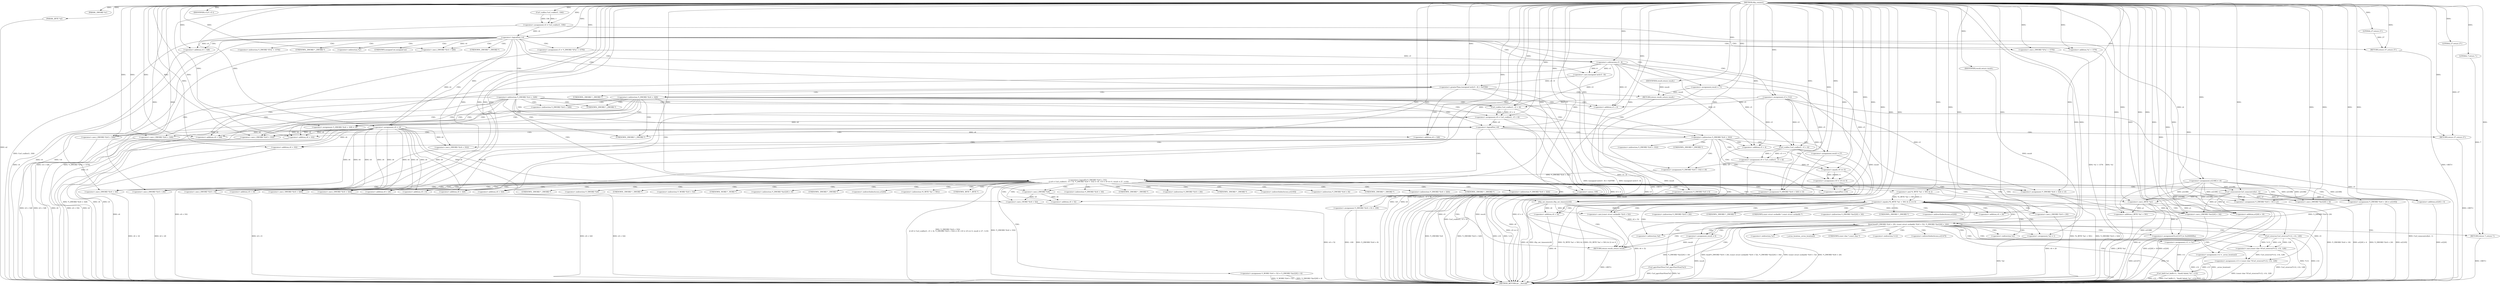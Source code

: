 digraph tftp_connect {  
"1000112" [label = "(METHOD,tftp_connect)" ]
"1000392" [label = "(METHOD_RETURN,int __fastcall)" ]
"1000113" [label = "(PARAM,_DWORD *a1)" ]
"1000114" [label = "(PARAM,_BYTE *a2)" ]
"1000127" [label = "(<operator>.assignment,v4 = Curl_ccalloc(1, 336))" ]
"1000129" [label = "(Curl_ccalloc,Curl_ccalloc(1, 336))" ]
"1000132" [label = "(<operator>.assignment,a1[188] = v4)" ]
"1000138" [label = "(<operator>.logicalNot,!v4)" ]
"1000140" [label = "(RETURN,return 27;,return 27;)" ]
"1000141" [label = "(LITERAL,27,return 27;)" ]
"1000142" [label = "(<operator>.assignment,v5 = *(_DWORD *)(*a1 + 1576))" ]
"1000145" [label = "(<operator>.cast,(_DWORD *)(*a1 + 1576))" ]
"1000147" [label = "(<operator>.addition,*a1 + 1576)" ]
"1000151" [label = "(<operator>.assignment,v6 = v4)" ]
"1000155" [label = "(IDENTIFIER,v5,if ( v5 ))" ]
"1000157" [label = "(<operator>.assignment,result = 71)" ]
"1000161" [label = "(<operator>.greaterThan,(unsigned int)(v5 - 8) > 0xFFB0)" ]
"1000162" [label = "(<operator>.cast,(unsigned int)(v5 - 8))" ]
"1000164" [label = "(<operator>.subtraction,v5 - 8)" ]
"1000168" [label = "(RETURN,return result;,return result;)" ]
"1000169" [label = "(IDENTIFIER,result,return result;)" ]
"1000172" [label = "(<operator>.cast,(_DWORD *)(v6 + 328))" ]
"1000174" [label = "(<operator>.addition,v6 + 328)" ]
"1000180" [label = "(<operator>.assignment,v5 = 512)" ]
"1000185" [label = "(<operator>.cast,(_DWORD *)(v4 + 328))" ]
"1000187" [label = "(<operator>.addition,v4 + 328)" ]
"1000191" [label = "(<operator>.assignment,v8 = Curl_ccalloc(1, v5 + 4))" ]
"1000193" [label = "(Curl_ccalloc,Curl_ccalloc(1, v5 + 4))" ]
"1000195" [label = "(<operator>.addition,v5 + 4)" ]
"1000198" [label = "(<operator>.assignment,*(_DWORD *)(v6 + 328) = v8)" ]
"1000200" [label = "(<operator>.cast,(_DWORD *)(v6 + 328))" ]
"1000202" [label = "(<operator>.addition,v6 + 328)" ]
"1000207" [label = "(<operator>.logicalNot,!v8)" ]
"1000209" [label = "(RETURN,return 27;,return 27;)" ]
"1000210" [label = "(LITERAL,27,return 27;)" ]
"1000213" [label = "(<operator>.logicalOr,*(_DWORD *)(v6 + 332)\n    || (v9 = Curl_ccalloc(1, v5 + 4), *(_DWORD *)(v6 + 332) = v9, v10 = v9 == 0, result = 27, !v10))" ]
"1000215" [label = "(<operator>.cast,(_DWORD *)(v6 + 332))" ]
"1000217" [label = "(<operator>.addition,v6 + 332)" ]
"1000221" [label = "(<operator>.assignment,v9 = Curl_ccalloc(1, v5 + 4))" ]
"1000223" [label = "(Curl_ccalloc,Curl_ccalloc(1, v5 + 4))" ]
"1000225" [label = "(<operator>.addition,v5 + 4)" ]
"1000229" [label = "(<operator>.assignment,*(_DWORD *)(v6 + 332) = v9)" ]
"1000231" [label = "(<operator>.cast,(_DWORD *)(v6 + 332))" ]
"1000233" [label = "(<operator>.addition,v6 + 332)" ]
"1000238" [label = "(<operator>.assignment,v10 = v9 == 0)" ]
"1000240" [label = "(<operator>.equals,v9 == 0)" ]
"1000244" [label = "(<operator>.assignment,result = 27)" ]
"1000247" [label = "(<operator>.logicalNot,!v10)" ]
"1000250" [label = "(Curl_conncontrol,Curl_conncontrol(a1, 1))" ]
"1000253" [label = "(<operator>.assignment,*(_DWORD *)(v6 + 16) = a1)" ]
"1000255" [label = "(<operator>.cast,(_DWORD *)(v6 + 16))" ]
"1000257" [label = "(<operator>.addition,v6 + 16)" ]
"1000261" [label = "(<operator>.assignment,*(_DWORD *)(v6 + 20) = a1[105])" ]
"1000263" [label = "(<operator>.cast,(_DWORD *)(v6 + 20))" ]
"1000265" [label = "(<operator>.addition,v6 + 20)" ]
"1000271" [label = "(<operator>.assignment,*(_DWORD *)(v6 + 8) = -100)" ]
"1000273" [label = "(<operator>.cast,(_DWORD *)(v6 + 8))" ]
"1000275" [label = "(<operator>.addition,v6 + 8)" ]
"1000278" [label = "(<operator>.minus,-100)" ]
"1000280" [label = "(<operator>.assignment,*(_DWORD *)(v6 + 320) = v5)" ]
"1000282" [label = "(<operator>.cast,(_DWORD *)(v6 + 320))" ]
"1000284" [label = "(<operator>.addition,v6 + 320)" ]
"1000288" [label = "(<operator>.assignment,*(_DWORD *)(v6 + 324) = v5)" ]
"1000290" [label = "(<operator>.cast,(_DWORD *)(v6 + 324))" ]
"1000292" [label = "(<operator>.addition,v6 + 324)" ]
"1000296" [label = "(<operator>.assignment,*(_DWORD *)v6 = 0)" ]
"1000298" [label = "(<operator>.cast,(_DWORD *)v6)" ]
"1000302" [label = "(<operator>.assignment,*(_WORD *)(v6 + 52) = *(_DWORD *)(a1[20] + 4))" ]
"1000304" [label = "(<operator>.cast,(_WORD *)(v6 + 52))" ]
"1000306" [label = "(<operator>.addition,v6 + 52)" ]
"1000310" [label = "(<operator>.cast,(_DWORD *)(a1[20] + 4))" ]
"1000312" [label = "(<operator>.addition,a1[20] + 4)" ]
"1000317" [label = "(tftp_set_timeouts,tftp_set_timeouts(v6))" ]
"1000320" [label = "(<operator>.equals,(*((_BYTE *)a1 + 591) & 2) == 0)" ]
"1000321" [label = "(<operator>.and,*((_BYTE *)a1 + 591) & 2)" ]
"1000323" [label = "(<operator>.addition,(_BYTE *)a1 + 591)" ]
"1000324" [label = "(<operator>.cast,(_BYTE *)a1)" ]
"1000332" [label = "(bind,bind(*(_DWORD *)(v6 + 20), (const struct sockaddr *)(v6 + 52), *(_DWORD *)(a1[20] + 16)))" ]
"1000334" [label = "(<operator>.cast,(_DWORD *)(v6 + 20))" ]
"1000336" [label = "(<operator>.addition,v6 + 20)" ]
"1000339" [label = "(<operator>.cast,(const struct sockaddr *)(v6 + 52))" ]
"1000341" [label = "(<operator>.addition,v6 + 52)" ]
"1000345" [label = "(<operator>.cast,(_DWORD *)(a1[20] + 16))" ]
"1000347" [label = "(<operator>.addition,a1[20] + 16)" ]
"1000353" [label = "(<operator>.assignment,v11 = *a1)" ]
"1000357" [label = "(<operator>.assignment,v12 = _errno_location())" ]
"1000360" [label = "(<operator>.assignment,v13 = (const char *)Curl_strerror(*v12, v14, 128))" ]
"1000362" [label = "(<operator>.cast,(const char *)Curl_strerror(*v12, v14, 128))" ]
"1000364" [label = "(Curl_strerror,Curl_strerror(*v12, v14, 128))" ]
"1000369" [label = "(Curl_failf,Curl_failf(v11, \"bind() failed; %s\", v13))" ]
"1000373" [label = "(RETURN,return 7;,return 7;)" ]
"1000374" [label = "(LITERAL,7,return 7;)" ]
"1000375" [label = "(<operators>.assignmentOr,a1[147] |= 0x2000000u)" ]
"1000380" [label = "(Curl_pgrsStartNow,Curl_pgrsStartNow(*a1))" ]
"1000383" [label = "(<operator>.assignment,result = 0)" ]
"1000386" [label = "(<operator>.assignment,*a2 = 1)" ]
"1000390" [label = "(RETURN,return result;,return result;)" ]
"1000391" [label = "(IDENTIFIER,result,return result;)" ]
"1000144" [label = "(<operator>.indirection,*(_DWORD *)(*a1 + 1576))" ]
"1000146" [label = "(UNKNOWN,_DWORD *,_DWORD *)" ]
"1000148" [label = "(<operator>.indirection,*a1)" ]
"1000163" [label = "(UNKNOWN,unsigned int,unsigned int)" ]
"1000171" [label = "(<operator>.indirection,*(_DWORD *)(v6 + 328))" ]
"1000173" [label = "(UNKNOWN,_DWORD *,_DWORD *)" ]
"1000184" [label = "(<operator>.indirection,*(_DWORD *)(v4 + 328))" ]
"1000186" [label = "(UNKNOWN,_DWORD *,_DWORD *)" ]
"1000199" [label = "(<operator>.indirection,*(_DWORD *)(v6 + 328))" ]
"1000201" [label = "(UNKNOWN,_DWORD *,_DWORD *)" ]
"1000214" [label = "(<operator>.indirection,*(_DWORD *)(v6 + 332))" ]
"1000216" [label = "(UNKNOWN,_DWORD *,_DWORD *)" ]
"1000230" [label = "(<operator>.indirection,*(_DWORD *)(v6 + 332))" ]
"1000232" [label = "(UNKNOWN,_DWORD *,_DWORD *)" ]
"1000254" [label = "(<operator>.indirection,*(_DWORD *)(v6 + 16))" ]
"1000256" [label = "(UNKNOWN,_DWORD *,_DWORD *)" ]
"1000262" [label = "(<operator>.indirection,*(_DWORD *)(v6 + 20))" ]
"1000264" [label = "(UNKNOWN,_DWORD *,_DWORD *)" ]
"1000268" [label = "(<operator>.indirectIndexAccess,a1[105])" ]
"1000272" [label = "(<operator>.indirection,*(_DWORD *)(v6 + 8))" ]
"1000274" [label = "(UNKNOWN,_DWORD *,_DWORD *)" ]
"1000281" [label = "(<operator>.indirection,*(_DWORD *)(v6 + 320))" ]
"1000283" [label = "(UNKNOWN,_DWORD *,_DWORD *)" ]
"1000289" [label = "(<operator>.indirection,*(_DWORD *)(v6 + 324))" ]
"1000291" [label = "(UNKNOWN,_DWORD *,_DWORD *)" ]
"1000297" [label = "(<operator>.indirection,*(_DWORD *)v6)" ]
"1000299" [label = "(UNKNOWN,_DWORD *,_DWORD *)" ]
"1000303" [label = "(<operator>.indirection,*(_WORD *)(v6 + 52))" ]
"1000305" [label = "(UNKNOWN,_WORD *,_WORD *)" ]
"1000309" [label = "(<operator>.indirection,*(_DWORD *)(a1[20] + 4))" ]
"1000311" [label = "(UNKNOWN,_DWORD *,_DWORD *)" ]
"1000313" [label = "(<operator>.indirectIndexAccess,a1[20])" ]
"1000322" [label = "(<operator>.indirection,*((_BYTE *)a1 + 591))" ]
"1000325" [label = "(UNKNOWN,_BYTE *,_BYTE *)" ]
"1000333" [label = "(<operator>.indirection,*(_DWORD *)(v6 + 20))" ]
"1000335" [label = "(UNKNOWN,_DWORD *,_DWORD *)" ]
"1000340" [label = "(UNKNOWN,const struct sockaddr *,const struct sockaddr *)" ]
"1000344" [label = "(<operator>.indirection,*(_DWORD *)(a1[20] + 16))" ]
"1000346" [label = "(UNKNOWN,_DWORD *,_DWORD *)" ]
"1000348" [label = "(<operator>.indirectIndexAccess,a1[20])" ]
"1000355" [label = "(<operator>.indirection,*a1)" ]
"1000359" [label = "(_errno_location,_errno_location())" ]
"1000363" [label = "(UNKNOWN,const char *,const char *)" ]
"1000365" [label = "(<operator>.indirection,*v12)" ]
"1000376" [label = "(<operator>.indirectIndexAccess,a1[147])" ]
"1000381" [label = "(<operator>.indirection,*a1)" ]
"1000387" [label = "(<operator>.indirection,*a2)" ]
  "1000209" -> "1000392"  [ label = "DDG: <RET>"] 
  "1000373" -> "1000392"  [ label = "DDG: <RET>"] 
  "1000280" -> "1000392"  [ label = "DDG: *(_DWORD *)(v6 + 320)"] 
  "1000288" -> "1000392"  [ label = "DDG: *(_DWORD *)(v6 + 324)"] 
  "1000180" -> "1000392"  [ label = "DDG: v5"] 
  "1000162" -> "1000392"  [ label = "DDG: v5 - 8"] 
  "1000142" -> "1000392"  [ label = "DDG: *(_DWORD *)(*a1 + 1576)"] 
  "1000161" -> "1000392"  [ label = "DDG: (unsigned int)(v5 - 8) > 0xFFB0"] 
  "1000217" -> "1000392"  [ label = "DDG: v6"] 
  "1000341" -> "1000392"  [ label = "DDG: v6"] 
  "1000288" -> "1000392"  [ label = "DDG: v5"] 
  "1000347" -> "1000392"  [ label = "DDG: a1[20]"] 
  "1000321" -> "1000392"  [ label = "DDG: *((_BYTE *)a1 + 591)"] 
  "1000198" -> "1000392"  [ label = "DDG: *(_DWORD *)(v6 + 328)"] 
  "1000202" -> "1000392"  [ label = "DDG: v6"] 
  "1000138" -> "1000392"  [ label = "DDG: v4"] 
  "1000221" -> "1000392"  [ label = "DDG: Curl_ccalloc(1, v5 + 4)"] 
  "1000332" -> "1000392"  [ label = "DDG: *(_DWORD *)(a1[20] + 16)"] 
  "1000172" -> "1000392"  [ label = "DDG: v6 + 328"] 
  "1000320" -> "1000392"  [ label = "DDG: *((_BYTE *)a1 + 591) & 2"] 
  "1000231" -> "1000392"  [ label = "DDG: v6 + 332"] 
  "1000263" -> "1000392"  [ label = "DDG: v6 + 20"] 
  "1000213" -> "1000392"  [ label = "DDG: *(_DWORD *)(v6 + 332)\n    || (v9 = Curl_ccalloc(1, v5 + 4), *(_DWORD *)(v6 + 332) = v9, v10 = v9 == 0, result = 27, !v10)"] 
  "1000362" -> "1000392"  [ label = "DDG: Curl_strerror(*v12, v14, 128)"] 
  "1000312" -> "1000392"  [ label = "DDG: a1[20]"] 
  "1000215" -> "1000392"  [ label = "DDG: v6 + 332"] 
  "1000369" -> "1000392"  [ label = "DDG: Curl_failf(v11, \"bind() failed; %s\", v13)"] 
  "1000380" -> "1000392"  [ label = "DDG: Curl_pgrsStartNow(*a1)"] 
  "1000151" -> "1000392"  [ label = "DDG: v6"] 
  "1000233" -> "1000392"  [ label = "DDG: v6"] 
  "1000353" -> "1000392"  [ label = "DDG: *a1"] 
  "1000375" -> "1000392"  [ label = "DDG: a1[147]"] 
  "1000271" -> "1000392"  [ label = "DDG: *(_DWORD *)(v6 + 8)"] 
  "1000320" -> "1000392"  [ label = "DDG: (*((_BYTE *)a1 + 591) & 2) == 0"] 
  "1000383" -> "1000392"  [ label = "DDG: result"] 
  "1000369" -> "1000392"  [ label = "DDG: v11"] 
  "1000213" -> "1000392"  [ label = "DDG: *(_DWORD *)(v6 + 332)"] 
  "1000151" -> "1000392"  [ label = "DDG: v4"] 
  "1000225" -> "1000392"  [ label = "DDG: v5"] 
  "1000240" -> "1000392"  [ label = "DDG: v9"] 
  "1000339" -> "1000392"  [ label = "DDG: v6 + 52"] 
  "1000250" -> "1000392"  [ label = "DDG: Curl_conncontrol(a1, 1)"] 
  "1000261" -> "1000392"  [ label = "DDG: a1[105]"] 
  "1000386" -> "1000392"  [ label = "DDG: *a2"] 
  "1000132" -> "1000392"  [ label = "DDG: a1[188]"] 
  "1000364" -> "1000392"  [ label = "DDG: *v12"] 
  "1000290" -> "1000392"  [ label = "DDG: v6 + 324"] 
  "1000147" -> "1000392"  [ label = "DDG: *a1"] 
  "1000145" -> "1000392"  [ label = "DDG: *a1 + 1576"] 
  "1000157" -> "1000392"  [ label = "DDG: result"] 
  "1000247" -> "1000392"  [ label = "DDG: !v10"] 
  "1000364" -> "1000392"  [ label = "DDG: v14"] 
  "1000138" -> "1000392"  [ label = "DDG: !v4"] 
  "1000207" -> "1000392"  [ label = "DDG: !v8"] 
  "1000357" -> "1000392"  [ label = "DDG: _errno_location()"] 
  "1000191" -> "1000392"  [ label = "DDG: Curl_ccalloc(1, v5 + 4)"] 
  "1000273" -> "1000392"  [ label = "DDG: v6 + 8"] 
  "1000247" -> "1000392"  [ label = "DDG: v10"] 
  "1000223" -> "1000392"  [ label = "DDG: v5 + 4"] 
  "1000302" -> "1000392"  [ label = "DDG: *(_WORD *)(v6 + 52)"] 
  "1000369" -> "1000392"  [ label = "DDG: v13"] 
  "1000317" -> "1000392"  [ label = "DDG: tftp_set_timeouts(v6)"] 
  "1000332" -> "1000392"  [ label = "DDG: bind(*(_DWORD *)(v6 + 20), (const struct sockaddr *)(v6 + 52), *(_DWORD *)(a1[20] + 16))"] 
  "1000255" -> "1000392"  [ label = "DDG: v6 + 16"] 
  "1000187" -> "1000392"  [ label = "DDG: v4"] 
  "1000207" -> "1000392"  [ label = "DDG: v8"] 
  "1000304" -> "1000392"  [ label = "DDG: v6 + 52"] 
  "1000334" -> "1000392"  [ label = "DDG: v6 + 20"] 
  "1000185" -> "1000392"  [ label = "DDG: v4 + 328"] 
  "1000114" -> "1000392"  [ label = "DDG: a2"] 
  "1000195" -> "1000392"  [ label = "DDG: v5"] 
  "1000332" -> "1000392"  [ label = "DDG: (const struct sockaddr *)(v6 + 52)"] 
  "1000345" -> "1000392"  [ label = "DDG: a1[20] + 16"] 
  "1000271" -> "1000392"  [ label = "DDG: -100"] 
  "1000127" -> "1000392"  [ label = "DDG: Curl_ccalloc(1, 336)"] 
  "1000282" -> "1000392"  [ label = "DDG: v6 + 320"] 
  "1000253" -> "1000392"  [ label = "DDG: *(_DWORD *)(v6 + 16)"] 
  "1000302" -> "1000392"  [ label = "DDG: *(_DWORD *)(a1[20] + 4)"] 
  "1000193" -> "1000392"  [ label = "DDG: v5 + 4"] 
  "1000317" -> "1000392"  [ label = "DDG: v6"] 
  "1000261" -> "1000392"  [ label = "DDG: *(_DWORD *)(v6 + 20)"] 
  "1000324" -> "1000392"  [ label = "DDG: a1"] 
  "1000200" -> "1000392"  [ label = "DDG: v6 + 328"] 
  "1000296" -> "1000392"  [ label = "DDG: *(_DWORD *)v6"] 
  "1000380" -> "1000392"  [ label = "DDG: *a1"] 
  "1000238" -> "1000392"  [ label = "DDG: v9 == 0"] 
  "1000323" -> "1000392"  [ label = "DDG: (_BYTE *)a1"] 
  "1000244" -> "1000392"  [ label = "DDG: result"] 
  "1000357" -> "1000392"  [ label = "DDG: v12"] 
  "1000310" -> "1000392"  [ label = "DDG: a1[20] + 4"] 
  "1000360" -> "1000392"  [ label = "DDG: (const char *)Curl_strerror(*v12, v14, 128)"] 
  "1000164" -> "1000392"  [ label = "DDG: v5"] 
  "1000161" -> "1000392"  [ label = "DDG: (unsigned int)(v5 - 8)"] 
  "1000332" -> "1000392"  [ label = "DDG: *(_DWORD *)(v6 + 20)"] 
  "1000390" -> "1000392"  [ label = "DDG: <RET>"] 
  "1000140" -> "1000392"  [ label = "DDG: <RET>"] 
  "1000168" -> "1000392"  [ label = "DDG: <RET>"] 
  "1000112" -> "1000113"  [ label = "DDG: "] 
  "1000112" -> "1000114"  [ label = "DDG: "] 
  "1000129" -> "1000127"  [ label = "DDG: 1"] 
  "1000129" -> "1000127"  [ label = "DDG: 336"] 
  "1000112" -> "1000127"  [ label = "DDG: "] 
  "1000112" -> "1000129"  [ label = "DDG: "] 
  "1000127" -> "1000132"  [ label = "DDG: v4"] 
  "1000112" -> "1000132"  [ label = "DDG: "] 
  "1000112" -> "1000138"  [ label = "DDG: "] 
  "1000127" -> "1000138"  [ label = "DDG: v4"] 
  "1000141" -> "1000140"  [ label = "DDG: 27"] 
  "1000112" -> "1000140"  [ label = "DDG: "] 
  "1000112" -> "1000141"  [ label = "DDG: "] 
  "1000112" -> "1000142"  [ label = "DDG: "] 
  "1000112" -> "1000145"  [ label = "DDG: "] 
  "1000112" -> "1000147"  [ label = "DDG: "] 
  "1000138" -> "1000151"  [ label = "DDG: v4"] 
  "1000112" -> "1000151"  [ label = "DDG: "] 
  "1000112" -> "1000155"  [ label = "DDG: "] 
  "1000112" -> "1000157"  [ label = "DDG: "] 
  "1000162" -> "1000161"  [ label = "DDG: v5 - 8"] 
  "1000164" -> "1000162"  [ label = "DDG: v5"] 
  "1000164" -> "1000162"  [ label = "DDG: 8"] 
  "1000142" -> "1000164"  [ label = "DDG: v5"] 
  "1000112" -> "1000164"  [ label = "DDG: "] 
  "1000112" -> "1000161"  [ label = "DDG: "] 
  "1000169" -> "1000168"  [ label = "DDG: result"] 
  "1000157" -> "1000168"  [ label = "DDG: result"] 
  "1000112" -> "1000169"  [ label = "DDG: "] 
  "1000151" -> "1000172"  [ label = "DDG: v6"] 
  "1000112" -> "1000172"  [ label = "DDG: "] 
  "1000151" -> "1000174"  [ label = "DDG: v6"] 
  "1000112" -> "1000174"  [ label = "DDG: "] 
  "1000112" -> "1000180"  [ label = "DDG: "] 
  "1000112" -> "1000185"  [ label = "DDG: "] 
  "1000138" -> "1000185"  [ label = "DDG: v4"] 
  "1000112" -> "1000187"  [ label = "DDG: "] 
  "1000138" -> "1000187"  [ label = "DDG: v4"] 
  "1000193" -> "1000191"  [ label = "DDG: 1"] 
  "1000193" -> "1000191"  [ label = "DDG: v5 + 4"] 
  "1000112" -> "1000191"  [ label = "DDG: "] 
  "1000112" -> "1000193"  [ label = "DDG: "] 
  "1000180" -> "1000193"  [ label = "DDG: v5"] 
  "1000164" -> "1000193"  [ label = "DDG: v5"] 
  "1000180" -> "1000195"  [ label = "DDG: v5"] 
  "1000164" -> "1000195"  [ label = "DDG: v5"] 
  "1000112" -> "1000195"  [ label = "DDG: "] 
  "1000191" -> "1000198"  [ label = "DDG: v8"] 
  "1000112" -> "1000198"  [ label = "DDG: "] 
  "1000151" -> "1000200"  [ label = "DDG: v6"] 
  "1000112" -> "1000200"  [ label = "DDG: "] 
  "1000151" -> "1000202"  [ label = "DDG: v6"] 
  "1000112" -> "1000202"  [ label = "DDG: "] 
  "1000112" -> "1000207"  [ label = "DDG: "] 
  "1000191" -> "1000207"  [ label = "DDG: v8"] 
  "1000210" -> "1000209"  [ label = "DDG: 27"] 
  "1000112" -> "1000209"  [ label = "DDG: "] 
  "1000112" -> "1000210"  [ label = "DDG: "] 
  "1000229" -> "1000213"  [ label = "DDG: *(_DWORD *)(v6 + 332)"] 
  "1000151" -> "1000215"  [ label = "DDG: v6"] 
  "1000112" -> "1000215"  [ label = "DDG: "] 
  "1000151" -> "1000217"  [ label = "DDG: v6"] 
  "1000112" -> "1000217"  [ label = "DDG: "] 
  "1000223" -> "1000221"  [ label = "DDG: 1"] 
  "1000223" -> "1000221"  [ label = "DDG: v5 + 4"] 
  "1000112" -> "1000221"  [ label = "DDG: "] 
  "1000112" -> "1000223"  [ label = "DDG: "] 
  "1000180" -> "1000223"  [ label = "DDG: v5"] 
  "1000164" -> "1000223"  [ label = "DDG: v5"] 
  "1000180" -> "1000225"  [ label = "DDG: v5"] 
  "1000164" -> "1000225"  [ label = "DDG: v5"] 
  "1000112" -> "1000225"  [ label = "DDG: "] 
  "1000221" -> "1000229"  [ label = "DDG: v9"] 
  "1000112" -> "1000229"  [ label = "DDG: "] 
  "1000112" -> "1000231"  [ label = "DDG: "] 
  "1000151" -> "1000231"  [ label = "DDG: v6"] 
  "1000112" -> "1000233"  [ label = "DDG: "] 
  "1000151" -> "1000233"  [ label = "DDG: v6"] 
  "1000240" -> "1000238"  [ label = "DDG: v9"] 
  "1000240" -> "1000238"  [ label = "DDG: 0"] 
  "1000112" -> "1000238"  [ label = "DDG: "] 
  "1000112" -> "1000240"  [ label = "DDG: "] 
  "1000221" -> "1000240"  [ label = "DDG: v9"] 
  "1000112" -> "1000244"  [ label = "DDG: "] 
  "1000238" -> "1000247"  [ label = "DDG: v10"] 
  "1000112" -> "1000247"  [ label = "DDG: "] 
  "1000132" -> "1000250"  [ label = "DDG: a1[188]"] 
  "1000112" -> "1000250"  [ label = "DDG: "] 
  "1000132" -> "1000253"  [ label = "DDG: a1[188]"] 
  "1000250" -> "1000253"  [ label = "DDG: a1"] 
  "1000112" -> "1000253"  [ label = "DDG: "] 
  "1000112" -> "1000255"  [ label = "DDG: "] 
  "1000151" -> "1000255"  [ label = "DDG: v6"] 
  "1000112" -> "1000257"  [ label = "DDG: "] 
  "1000151" -> "1000257"  [ label = "DDG: v6"] 
  "1000132" -> "1000261"  [ label = "DDG: a1[188]"] 
  "1000250" -> "1000261"  [ label = "DDG: a1"] 
  "1000112" -> "1000261"  [ label = "DDG: "] 
  "1000112" -> "1000263"  [ label = "DDG: "] 
  "1000151" -> "1000263"  [ label = "DDG: v6"] 
  "1000112" -> "1000265"  [ label = "DDG: "] 
  "1000151" -> "1000265"  [ label = "DDG: v6"] 
  "1000278" -> "1000271"  [ label = "DDG: 100"] 
  "1000112" -> "1000273"  [ label = "DDG: "] 
  "1000151" -> "1000273"  [ label = "DDG: v6"] 
  "1000112" -> "1000275"  [ label = "DDG: "] 
  "1000151" -> "1000275"  [ label = "DDG: v6"] 
  "1000112" -> "1000278"  [ label = "DDG: "] 
  "1000180" -> "1000280"  [ label = "DDG: v5"] 
  "1000164" -> "1000280"  [ label = "DDG: v5"] 
  "1000112" -> "1000280"  [ label = "DDG: "] 
  "1000112" -> "1000282"  [ label = "DDG: "] 
  "1000151" -> "1000282"  [ label = "DDG: v6"] 
  "1000112" -> "1000284"  [ label = "DDG: "] 
  "1000151" -> "1000284"  [ label = "DDG: v6"] 
  "1000112" -> "1000288"  [ label = "DDG: "] 
  "1000180" -> "1000288"  [ label = "DDG: v5"] 
  "1000164" -> "1000288"  [ label = "DDG: v5"] 
  "1000112" -> "1000290"  [ label = "DDG: "] 
  "1000151" -> "1000290"  [ label = "DDG: v6"] 
  "1000112" -> "1000292"  [ label = "DDG: "] 
  "1000151" -> "1000292"  [ label = "DDG: v6"] 
  "1000112" -> "1000296"  [ label = "DDG: "] 
  "1000112" -> "1000298"  [ label = "DDG: "] 
  "1000151" -> "1000298"  [ label = "DDG: v6"] 
  "1000298" -> "1000304"  [ label = "DDG: v6"] 
  "1000112" -> "1000304"  [ label = "DDG: "] 
  "1000298" -> "1000306"  [ label = "DDG: v6"] 
  "1000112" -> "1000306"  [ label = "DDG: "] 
  "1000132" -> "1000310"  [ label = "DDG: a1[188]"] 
  "1000250" -> "1000310"  [ label = "DDG: a1"] 
  "1000112" -> "1000310"  [ label = "DDG: "] 
  "1000132" -> "1000312"  [ label = "DDG: a1[188]"] 
  "1000250" -> "1000312"  [ label = "DDG: a1"] 
  "1000112" -> "1000312"  [ label = "DDG: "] 
  "1000112" -> "1000317"  [ label = "DDG: "] 
  "1000298" -> "1000317"  [ label = "DDG: v6"] 
  "1000321" -> "1000320"  [ label = "DDG: *((_BYTE *)a1 + 591)"] 
  "1000321" -> "1000320"  [ label = "DDG: 2"] 
  "1000324" -> "1000323"  [ label = "DDG: a1"] 
  "1000132" -> "1000324"  [ label = "DDG: a1[188]"] 
  "1000112" -> "1000324"  [ label = "DDG: "] 
  "1000250" -> "1000324"  [ label = "DDG: a1"] 
  "1000112" -> "1000323"  [ label = "DDG: "] 
  "1000112" -> "1000321"  [ label = "DDG: "] 
  "1000112" -> "1000320"  [ label = "DDG: "] 
  "1000261" -> "1000332"  [ label = "DDG: *(_DWORD *)(v6 + 20)"] 
  "1000317" -> "1000334"  [ label = "DDG: v6"] 
  "1000112" -> "1000334"  [ label = "DDG: "] 
  "1000317" -> "1000336"  [ label = "DDG: v6"] 
  "1000112" -> "1000336"  [ label = "DDG: "] 
  "1000339" -> "1000332"  [ label = "DDG: v6 + 52"] 
  "1000112" -> "1000339"  [ label = "DDG: "] 
  "1000317" -> "1000339"  [ label = "DDG: v6"] 
  "1000112" -> "1000341"  [ label = "DDG: "] 
  "1000317" -> "1000341"  [ label = "DDG: v6"] 
  "1000324" -> "1000345"  [ label = "DDG: a1"] 
  "1000132" -> "1000345"  [ label = "DDG: a1[188]"] 
  "1000250" -> "1000345"  [ label = "DDG: a1"] 
  "1000112" -> "1000345"  [ label = "DDG: "] 
  "1000324" -> "1000347"  [ label = "DDG: a1"] 
  "1000132" -> "1000347"  [ label = "DDG: a1[188]"] 
  "1000250" -> "1000347"  [ label = "DDG: a1"] 
  "1000112" -> "1000347"  [ label = "DDG: "] 
  "1000112" -> "1000353"  [ label = "DDG: "] 
  "1000112" -> "1000357"  [ label = "DDG: "] 
  "1000362" -> "1000360"  [ label = "DDG: Curl_strerror(*v12, v14, 128)"] 
  "1000112" -> "1000360"  [ label = "DDG: "] 
  "1000364" -> "1000362"  [ label = "DDG: *v12"] 
  "1000364" -> "1000362"  [ label = "DDG: v14"] 
  "1000364" -> "1000362"  [ label = "DDG: 128"] 
  "1000112" -> "1000364"  [ label = "DDG: "] 
  "1000353" -> "1000369"  [ label = "DDG: v11"] 
  "1000112" -> "1000369"  [ label = "DDG: "] 
  "1000360" -> "1000369"  [ label = "DDG: v13"] 
  "1000374" -> "1000373"  [ label = "DDG: 7"] 
  "1000112" -> "1000373"  [ label = "DDG: "] 
  "1000112" -> "1000374"  [ label = "DDG: "] 
  "1000112" -> "1000375"  [ label = "DDG: "] 
  "1000324" -> "1000375"  [ label = "DDG: a1"] 
  "1000112" -> "1000383"  [ label = "DDG: "] 
  "1000112" -> "1000386"  [ label = "DDG: "] 
  "1000391" -> "1000390"  [ label = "DDG: result"] 
  "1000383" -> "1000390"  [ label = "DDG: result"] 
  "1000157" -> "1000390"  [ label = "DDG: result"] 
  "1000244" -> "1000390"  [ label = "DDG: result"] 
  "1000112" -> "1000391"  [ label = "DDG: "] 
  "1000138" -> "1000144"  [ label = "CDG: "] 
  "1000138" -> "1000142"  [ label = "CDG: "] 
  "1000138" -> "1000140"  [ label = "CDG: "] 
  "1000138" -> "1000151"  [ label = "CDG: "] 
  "1000138" -> "1000148"  [ label = "CDG: "] 
  "1000138" -> "1000147"  [ label = "CDG: "] 
  "1000138" -> "1000146"  [ label = "CDG: "] 
  "1000138" -> "1000145"  [ label = "CDG: "] 
  "1000138" -> "1000157"  [ label = "CDG: "] 
  "1000138" -> "1000164"  [ label = "CDG: "] 
  "1000138" -> "1000163"  [ label = "CDG: "] 
  "1000138" -> "1000162"  [ label = "CDG: "] 
  "1000138" -> "1000161"  [ label = "CDG: "] 
  "1000138" -> "1000187"  [ label = "CDG: "] 
  "1000138" -> "1000186"  [ label = "CDG: "] 
  "1000138" -> "1000185"  [ label = "CDG: "] 
  "1000138" -> "1000184"  [ label = "CDG: "] 
  "1000138" -> "1000180"  [ label = "CDG: "] 
  "1000161" -> "1000174"  [ label = "CDG: "] 
  "1000161" -> "1000173"  [ label = "CDG: "] 
  "1000161" -> "1000172"  [ label = "CDG: "] 
  "1000161" -> "1000171"  [ label = "CDG: "] 
  "1000161" -> "1000168"  [ label = "CDG: "] 
  "1000171" -> "1000191"  [ label = "CDG: "] 
  "1000171" -> "1000207"  [ label = "CDG: "] 
  "1000171" -> "1000202"  [ label = "CDG: "] 
  "1000171" -> "1000201"  [ label = "CDG: "] 
  "1000171" -> "1000200"  [ label = "CDG: "] 
  "1000171" -> "1000199"  [ label = "CDG: "] 
  "1000171" -> "1000198"  [ label = "CDG: "] 
  "1000171" -> "1000195"  [ label = "CDG: "] 
  "1000171" -> "1000193"  [ label = "CDG: "] 
  "1000171" -> "1000217"  [ label = "CDG: "] 
  "1000171" -> "1000216"  [ label = "CDG: "] 
  "1000171" -> "1000215"  [ label = "CDG: "] 
  "1000171" -> "1000214"  [ label = "CDG: "] 
  "1000171" -> "1000213"  [ label = "CDG: "] 
  "1000184" -> "1000191"  [ label = "CDG: "] 
  "1000184" -> "1000207"  [ label = "CDG: "] 
  "1000184" -> "1000202"  [ label = "CDG: "] 
  "1000184" -> "1000201"  [ label = "CDG: "] 
  "1000184" -> "1000200"  [ label = "CDG: "] 
  "1000184" -> "1000199"  [ label = "CDG: "] 
  "1000184" -> "1000198"  [ label = "CDG: "] 
  "1000184" -> "1000195"  [ label = "CDG: "] 
  "1000184" -> "1000193"  [ label = "CDG: "] 
  "1000184" -> "1000217"  [ label = "CDG: "] 
  "1000184" -> "1000216"  [ label = "CDG: "] 
  "1000184" -> "1000215"  [ label = "CDG: "] 
  "1000184" -> "1000214"  [ label = "CDG: "] 
  "1000184" -> "1000213"  [ label = "CDG: "] 
  "1000207" -> "1000217"  [ label = "CDG: "] 
  "1000207" -> "1000216"  [ label = "CDG: "] 
  "1000207" -> "1000215"  [ label = "CDG: "] 
  "1000207" -> "1000214"  [ label = "CDG: "] 
  "1000207" -> "1000213"  [ label = "CDG: "] 
  "1000207" -> "1000209"  [ label = "CDG: "] 
  "1000213" -> "1000256"  [ label = "CDG: "] 
  "1000213" -> "1000255"  [ label = "CDG: "] 
  "1000213" -> "1000254"  [ label = "CDG: "] 
  "1000213" -> "1000253"  [ label = "CDG: "] 
  "1000213" -> "1000250"  [ label = "CDG: "] 
  "1000213" -> "1000272"  [ label = "CDG: "] 
  "1000213" -> "1000271"  [ label = "CDG: "] 
  "1000213" -> "1000268"  [ label = "CDG: "] 
  "1000213" -> "1000265"  [ label = "CDG: "] 
  "1000213" -> "1000264"  [ label = "CDG: "] 
  "1000213" -> "1000263"  [ label = "CDG: "] 
  "1000213" -> "1000262"  [ label = "CDG: "] 
  "1000213" -> "1000261"  [ label = "CDG: "] 
  "1000213" -> "1000257"  [ label = "CDG: "] 
  "1000213" -> "1000288"  [ label = "CDG: "] 
  "1000213" -> "1000284"  [ label = "CDG: "] 
  "1000213" -> "1000283"  [ label = "CDG: "] 
  "1000213" -> "1000282"  [ label = "CDG: "] 
  "1000213" -> "1000281"  [ label = "CDG: "] 
  "1000213" -> "1000280"  [ label = "CDG: "] 
  "1000213" -> "1000278"  [ label = "CDG: "] 
  "1000213" -> "1000275"  [ label = "CDG: "] 
  "1000213" -> "1000274"  [ label = "CDG: "] 
  "1000213" -> "1000273"  [ label = "CDG: "] 
  "1000213" -> "1000304"  [ label = "CDG: "] 
  "1000213" -> "1000303"  [ label = "CDG: "] 
  "1000213" -> "1000302"  [ label = "CDG: "] 
  "1000213" -> "1000299"  [ label = "CDG: "] 
  "1000213" -> "1000298"  [ label = "CDG: "] 
  "1000213" -> "1000297"  [ label = "CDG: "] 
  "1000213" -> "1000296"  [ label = "CDG: "] 
  "1000213" -> "1000292"  [ label = "CDG: "] 
  "1000213" -> "1000291"  [ label = "CDG: "] 
  "1000213" -> "1000290"  [ label = "CDG: "] 
  "1000213" -> "1000289"  [ label = "CDG: "] 
  "1000213" -> "1000320"  [ label = "CDG: "] 
  "1000213" -> "1000317"  [ label = "CDG: "] 
  "1000213" -> "1000313"  [ label = "CDG: "] 
  "1000213" -> "1000312"  [ label = "CDG: "] 
  "1000213" -> "1000311"  [ label = "CDG: "] 
  "1000213" -> "1000310"  [ label = "CDG: "] 
  "1000213" -> "1000309"  [ label = "CDG: "] 
  "1000213" -> "1000306"  [ label = "CDG: "] 
  "1000213" -> "1000305"  [ label = "CDG: "] 
  "1000213" -> "1000325"  [ label = "CDG: "] 
  "1000213" -> "1000324"  [ label = "CDG: "] 
  "1000213" -> "1000323"  [ label = "CDG: "] 
  "1000213" -> "1000322"  [ label = "CDG: "] 
  "1000213" -> "1000321"  [ label = "CDG: "] 
  "1000213" -> "1000390"  [ label = "CDG: "] 
  "1000214" -> "1000223"  [ label = "CDG: "] 
  "1000214" -> "1000221"  [ label = "CDG: "] 
  "1000214" -> "1000240"  [ label = "CDG: "] 
  "1000214" -> "1000238"  [ label = "CDG: "] 
  "1000214" -> "1000233"  [ label = "CDG: "] 
  "1000214" -> "1000232"  [ label = "CDG: "] 
  "1000214" -> "1000231"  [ label = "CDG: "] 
  "1000214" -> "1000230"  [ label = "CDG: "] 
  "1000214" -> "1000229"  [ label = "CDG: "] 
  "1000214" -> "1000225"  [ label = "CDG: "] 
  "1000214" -> "1000247"  [ label = "CDG: "] 
  "1000214" -> "1000244"  [ label = "CDG: "] 
  "1000320" -> "1000336"  [ label = "CDG: "] 
  "1000320" -> "1000335"  [ label = "CDG: "] 
  "1000320" -> "1000334"  [ label = "CDG: "] 
  "1000320" -> "1000333"  [ label = "CDG: "] 
  "1000320" -> "1000332"  [ label = "CDG: "] 
  "1000320" -> "1000348"  [ label = "CDG: "] 
  "1000320" -> "1000347"  [ label = "CDG: "] 
  "1000320" -> "1000346"  [ label = "CDG: "] 
  "1000320" -> "1000345"  [ label = "CDG: "] 
  "1000320" -> "1000344"  [ label = "CDG: "] 
  "1000320" -> "1000341"  [ label = "CDG: "] 
  "1000320" -> "1000340"  [ label = "CDG: "] 
  "1000320" -> "1000339"  [ label = "CDG: "] 
  "1000320" -> "1000383"  [ label = "CDG: "] 
  "1000320" -> "1000381"  [ label = "CDG: "] 
  "1000320" -> "1000380"  [ label = "CDG: "] 
  "1000320" -> "1000390"  [ label = "CDG: "] 
  "1000320" -> "1000387"  [ label = "CDG: "] 
  "1000320" -> "1000386"  [ label = "CDG: "] 
  "1000332" -> "1000365"  [ label = "CDG: "] 
  "1000332" -> "1000364"  [ label = "CDG: "] 
  "1000332" -> "1000363"  [ label = "CDG: "] 
  "1000332" -> "1000362"  [ label = "CDG: "] 
  "1000332" -> "1000360"  [ label = "CDG: "] 
  "1000332" -> "1000359"  [ label = "CDG: "] 
  "1000332" -> "1000357"  [ label = "CDG: "] 
  "1000332" -> "1000355"  [ label = "CDG: "] 
  "1000332" -> "1000353"  [ label = "CDG: "] 
  "1000332" -> "1000383"  [ label = "CDG: "] 
  "1000332" -> "1000381"  [ label = "CDG: "] 
  "1000332" -> "1000380"  [ label = "CDG: "] 
  "1000332" -> "1000376"  [ label = "CDG: "] 
  "1000332" -> "1000375"  [ label = "CDG: "] 
  "1000332" -> "1000373"  [ label = "CDG: "] 
  "1000332" -> "1000369"  [ label = "CDG: "] 
  "1000332" -> "1000390"  [ label = "CDG: "] 
  "1000332" -> "1000387"  [ label = "CDG: "] 
  "1000332" -> "1000386"  [ label = "CDG: "] 
}
